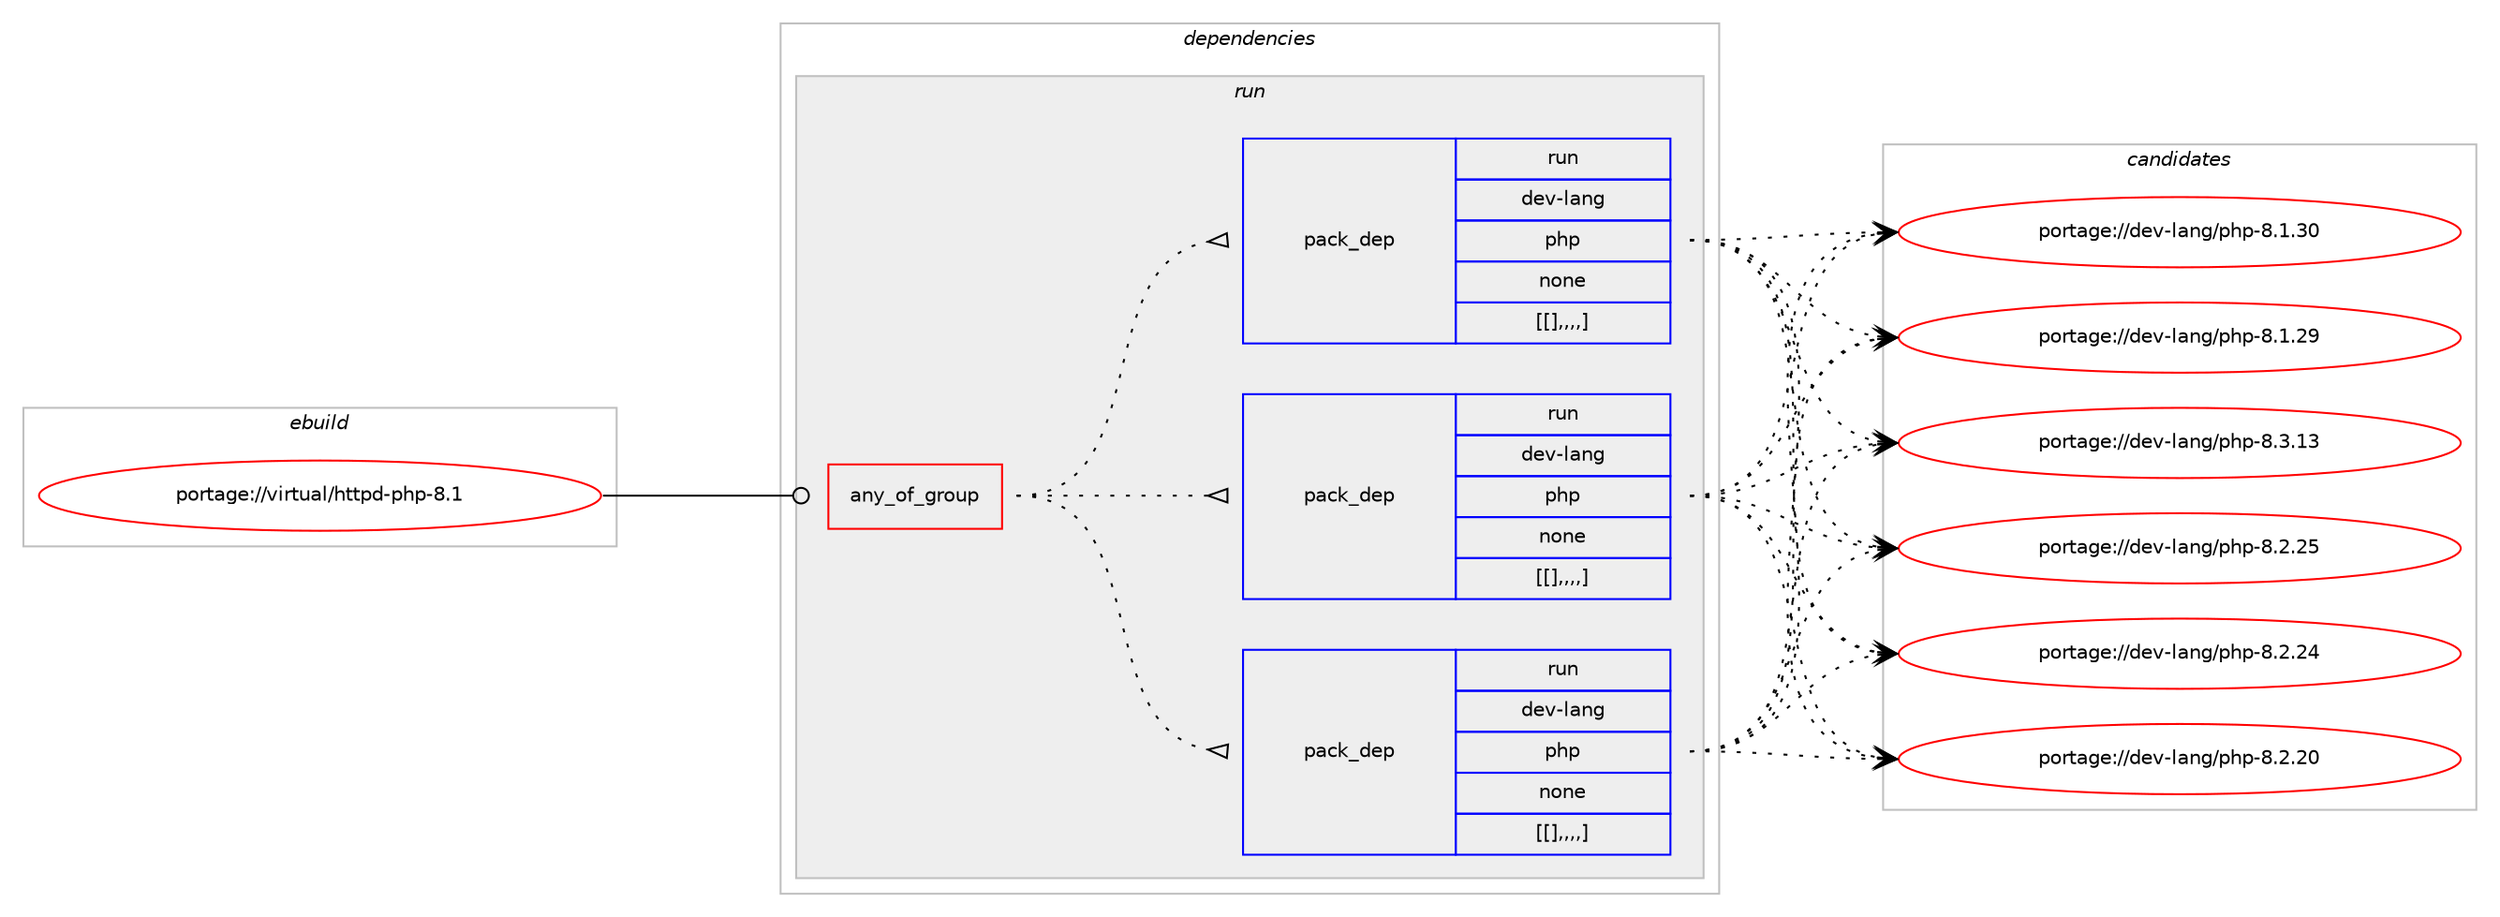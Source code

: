 digraph prolog {

# *************
# Graph options
# *************

newrank=true;
concentrate=true;
compound=true;
graph [rankdir=LR,fontname=Helvetica,fontsize=10,ranksep=1.5];#, ranksep=2.5, nodesep=0.2];
edge  [arrowhead=vee];
node  [fontname=Helvetica,fontsize=10];

# **********
# The ebuild
# **********

subgraph cluster_leftcol {
color=gray;
label=<<i>ebuild</i>>;
id [label="portage://virtual/httpd-php-8.1", color=red, width=4, href="../virtual/httpd-php-8.1.svg"];
}

# ****************
# The dependencies
# ****************

subgraph cluster_midcol {
color=gray;
label=<<i>dependencies</i>>;
subgraph cluster_compile {
fillcolor="#eeeeee";
style=filled;
label=<<i>compile</i>>;
}
subgraph cluster_compileandrun {
fillcolor="#eeeeee";
style=filled;
label=<<i>compile and run</i>>;
}
subgraph cluster_run {
fillcolor="#eeeeee";
style=filled;
label=<<i>run</i>>;
subgraph any39 {
dependency1745 [label=<<TABLE BORDER="0" CELLBORDER="1" CELLSPACING="0" CELLPADDING="4"><TR><TD CELLPADDING="10">any_of_group</TD></TR></TABLE>>, shape=none, color=red];subgraph pack1334 {
dependency1746 [label=<<TABLE BORDER="0" CELLBORDER="1" CELLSPACING="0" CELLPADDING="4" WIDTH="220"><TR><TD ROWSPAN="6" CELLPADDING="30">pack_dep</TD></TR><TR><TD WIDTH="110">run</TD></TR><TR><TD>dev-lang</TD></TR><TR><TD>php</TD></TR><TR><TD>none</TD></TR><TR><TD>[[],,,,]</TD></TR></TABLE>>, shape=none, color=blue];
}
dependency1745:e -> dependency1746:w [weight=20,style="dotted",arrowhead="oinv"];
subgraph pack1339 {
dependency1752 [label=<<TABLE BORDER="0" CELLBORDER="1" CELLSPACING="0" CELLPADDING="4" WIDTH="220"><TR><TD ROWSPAN="6" CELLPADDING="30">pack_dep</TD></TR><TR><TD WIDTH="110">run</TD></TR><TR><TD>dev-lang</TD></TR><TR><TD>php</TD></TR><TR><TD>none</TD></TR><TR><TD>[[],,,,]</TD></TR></TABLE>>, shape=none, color=blue];
}
dependency1745:e -> dependency1752:w [weight=20,style="dotted",arrowhead="oinv"];
subgraph pack1344 {
dependency1757 [label=<<TABLE BORDER="0" CELLBORDER="1" CELLSPACING="0" CELLPADDING="4" WIDTH="220"><TR><TD ROWSPAN="6" CELLPADDING="30">pack_dep</TD></TR><TR><TD WIDTH="110">run</TD></TR><TR><TD>dev-lang</TD></TR><TR><TD>php</TD></TR><TR><TD>none</TD></TR><TR><TD>[[],,,,]</TD></TR></TABLE>>, shape=none, color=blue];
}
dependency1745:e -> dependency1757:w [weight=20,style="dotted",arrowhead="oinv"];
}
id:e -> dependency1745:w [weight=20,style="solid",arrowhead="odot"];
}
}

# **************
# The candidates
# **************

subgraph cluster_choices {
rank=same;
color=gray;
label=<<i>candidates</i>>;

subgraph choice1233 {
color=black;
nodesep=1;
choice10010111845108971101034711210411245564651464951 [label="portage://dev-lang/php-8.3.13", color=red, width=4,href="../dev-lang/php-8.3.13.svg"];
choice10010111845108971101034711210411245564650465053 [label="portage://dev-lang/php-8.2.25", color=red, width=4,href="../dev-lang/php-8.2.25.svg"];
choice10010111845108971101034711210411245564650465052 [label="portage://dev-lang/php-8.2.24", color=red, width=4,href="../dev-lang/php-8.2.24.svg"];
choice10010111845108971101034711210411245564650465048 [label="portage://dev-lang/php-8.2.20", color=red, width=4,href="../dev-lang/php-8.2.20.svg"];
choice10010111845108971101034711210411245564649465148 [label="portage://dev-lang/php-8.1.30", color=red, width=4,href="../dev-lang/php-8.1.30.svg"];
choice10010111845108971101034711210411245564649465057 [label="portage://dev-lang/php-8.1.29", color=red, width=4,href="../dev-lang/php-8.1.29.svg"];
dependency1746:e -> choice10010111845108971101034711210411245564651464951:w [style=dotted,weight="100"];
dependency1746:e -> choice10010111845108971101034711210411245564650465053:w [style=dotted,weight="100"];
dependency1746:e -> choice10010111845108971101034711210411245564650465052:w [style=dotted,weight="100"];
dependency1746:e -> choice10010111845108971101034711210411245564650465048:w [style=dotted,weight="100"];
dependency1746:e -> choice10010111845108971101034711210411245564649465148:w [style=dotted,weight="100"];
dependency1746:e -> choice10010111845108971101034711210411245564649465057:w [style=dotted,weight="100"];
}
subgraph choice1247 {
color=black;
nodesep=1;
choice10010111845108971101034711210411245564651464951 [label="portage://dev-lang/php-8.3.13", color=red, width=4,href="../dev-lang/php-8.3.13.svg"];
choice10010111845108971101034711210411245564650465053 [label="portage://dev-lang/php-8.2.25", color=red, width=4,href="../dev-lang/php-8.2.25.svg"];
choice10010111845108971101034711210411245564650465052 [label="portage://dev-lang/php-8.2.24", color=red, width=4,href="../dev-lang/php-8.2.24.svg"];
choice10010111845108971101034711210411245564650465048 [label="portage://dev-lang/php-8.2.20", color=red, width=4,href="../dev-lang/php-8.2.20.svg"];
choice10010111845108971101034711210411245564649465148 [label="portage://dev-lang/php-8.1.30", color=red, width=4,href="../dev-lang/php-8.1.30.svg"];
choice10010111845108971101034711210411245564649465057 [label="portage://dev-lang/php-8.1.29", color=red, width=4,href="../dev-lang/php-8.1.29.svg"];
dependency1752:e -> choice10010111845108971101034711210411245564651464951:w [style=dotted,weight="100"];
dependency1752:e -> choice10010111845108971101034711210411245564650465053:w [style=dotted,weight="100"];
dependency1752:e -> choice10010111845108971101034711210411245564650465052:w [style=dotted,weight="100"];
dependency1752:e -> choice10010111845108971101034711210411245564650465048:w [style=dotted,weight="100"];
dependency1752:e -> choice10010111845108971101034711210411245564649465148:w [style=dotted,weight="100"];
dependency1752:e -> choice10010111845108971101034711210411245564649465057:w [style=dotted,weight="100"];
}
subgraph choice1261 {
color=black;
nodesep=1;
choice10010111845108971101034711210411245564651464951 [label="portage://dev-lang/php-8.3.13", color=red, width=4,href="../dev-lang/php-8.3.13.svg"];
choice10010111845108971101034711210411245564650465053 [label="portage://dev-lang/php-8.2.25", color=red, width=4,href="../dev-lang/php-8.2.25.svg"];
choice10010111845108971101034711210411245564650465052 [label="portage://dev-lang/php-8.2.24", color=red, width=4,href="../dev-lang/php-8.2.24.svg"];
choice10010111845108971101034711210411245564650465048 [label="portage://dev-lang/php-8.2.20", color=red, width=4,href="../dev-lang/php-8.2.20.svg"];
choice10010111845108971101034711210411245564649465148 [label="portage://dev-lang/php-8.1.30", color=red, width=4,href="../dev-lang/php-8.1.30.svg"];
choice10010111845108971101034711210411245564649465057 [label="portage://dev-lang/php-8.1.29", color=red, width=4,href="../dev-lang/php-8.1.29.svg"];
dependency1757:e -> choice10010111845108971101034711210411245564651464951:w [style=dotted,weight="100"];
dependency1757:e -> choice10010111845108971101034711210411245564650465053:w [style=dotted,weight="100"];
dependency1757:e -> choice10010111845108971101034711210411245564650465052:w [style=dotted,weight="100"];
dependency1757:e -> choice10010111845108971101034711210411245564650465048:w [style=dotted,weight="100"];
dependency1757:e -> choice10010111845108971101034711210411245564649465148:w [style=dotted,weight="100"];
dependency1757:e -> choice10010111845108971101034711210411245564649465057:w [style=dotted,weight="100"];
}
}

}
